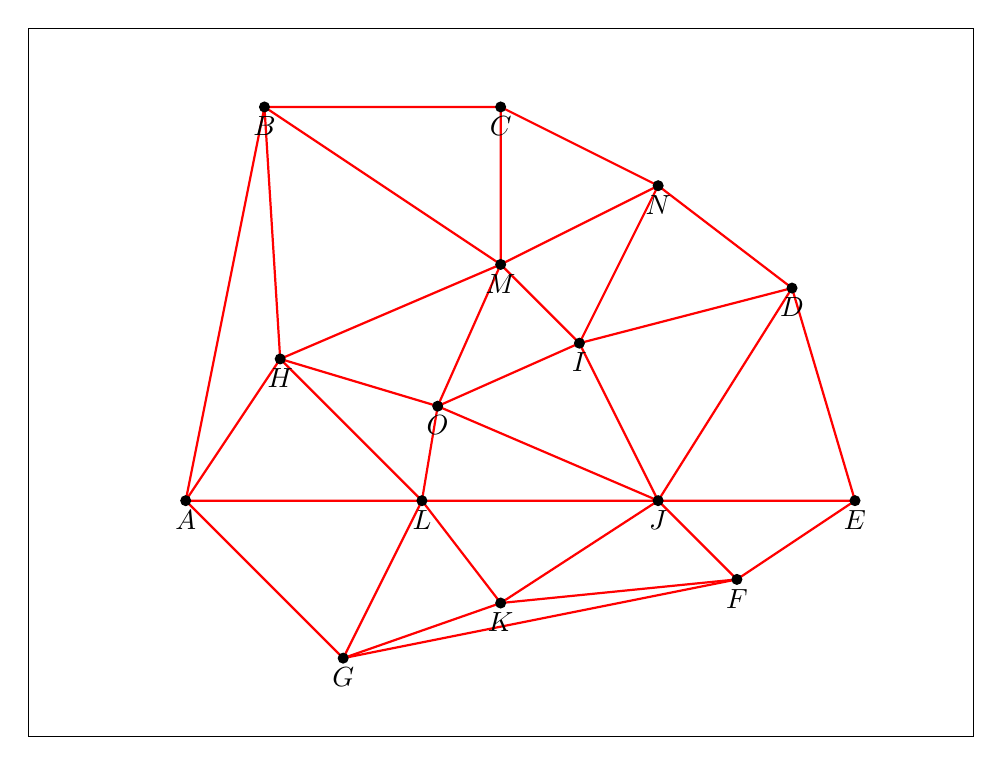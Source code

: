 \begin{tikzpicture}

\tikzstyle{line} = [draw, red, thick]
\tikzstyle{point} = [black]

\coordinate (A) at (1,2);
\coordinate (B) at (2,7);
\coordinate (C) at (5,7);
\coordinate (D) at (8.7,4.7);
\coordinate (E) at (9.5,2);
\coordinate (F) at (8,1);
\coordinate (G) at (3,0);
\coordinate (H) at (2.2,3.8);
\coordinate (I) at (6,4);
\coordinate (J) at (7,2);
\coordinate (K) at (5,0.7);
\coordinate (L) at (4,2);
\coordinate (M) at (5,5);
\coordinate (N) at (7,6);
\coordinate (O) at (4.2,3.2);



\draw[line,red] (A)--(B)--(C)--(N)--(D)--(E)--(F)--(G)--cycle;
\draw[line,red] (A)--(L)--(G)--(K)--(F)--(J)--(E);
\draw[line,red] (A)--(H)--(B)--(M)--(H)--(L)--(O)--(H);
\draw[line,red] (C)--(M)--(O)--(I)--(M)--(N)--(I)--(D)--(J)--(I);
\draw[line,red] (J)--(K)--(L)--(J)--(O);


\draw (-1,-1) rectangle ++(12,9);


\foreach \point in {A,...,O}{
  \fill[point] (\point) circle (2pt);
  \node[below] at (\point) {$\point$};
}

\end{tikzpicture}